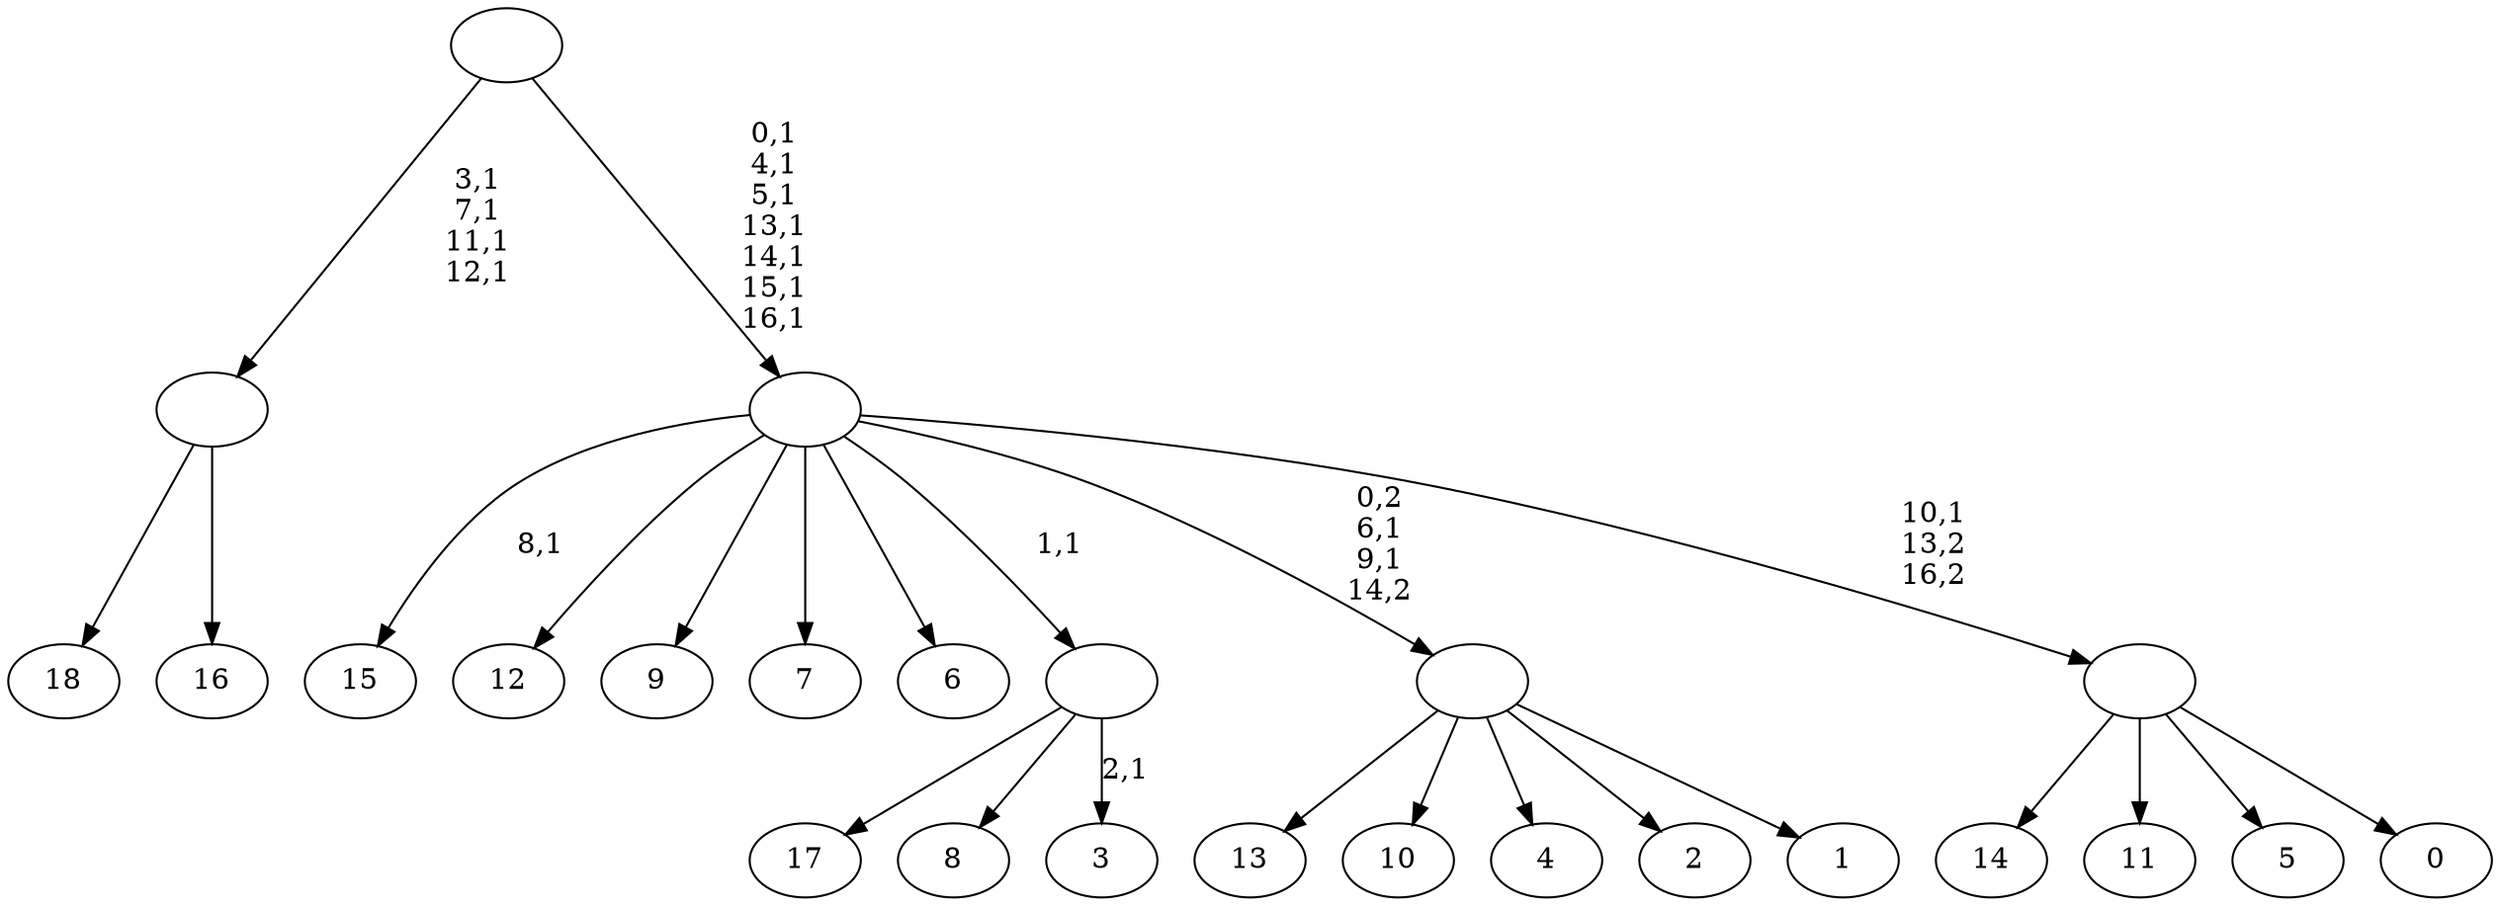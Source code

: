 digraph T {
	36 [label="18"]
	35 [label="17"]
	34 [label="16"]
	33 [label=""]
	29 [label="15"]
	27 [label="14"]
	26 [label="13"]
	25 [label="12"]
	24 [label="11"]
	23 [label="10"]
	22 [label="9"]
	21 [label="8"]
	20 [label="7"]
	19 [label="6"]
	18 [label="5"]
	17 [label="4"]
	16 [label="3"]
	14 [label=""]
	13 [label="2"]
	12 [label="1"]
	11 [label=""]
	9 [label="0"]
	8 [label=""]
	7 [label=""]
	0 [label=""]
	33 -> 36 [label=""]
	33 -> 34 [label=""]
	14 -> 16 [label="2,1"]
	14 -> 35 [label=""]
	14 -> 21 [label=""]
	11 -> 26 [label=""]
	11 -> 23 [label=""]
	11 -> 17 [label=""]
	11 -> 13 [label=""]
	11 -> 12 [label=""]
	8 -> 27 [label=""]
	8 -> 24 [label=""]
	8 -> 18 [label=""]
	8 -> 9 [label=""]
	7 -> 11 [label="0,2\n6,1\n9,1\n14,2"]
	7 -> 29 [label="8,1"]
	7 -> 25 [label=""]
	7 -> 22 [label=""]
	7 -> 20 [label=""]
	7 -> 19 [label=""]
	7 -> 14 [label="1,1"]
	7 -> 8 [label="10,1\n13,2\n16,2"]
	0 -> 7 [label="0,1\n4,1\n5,1\n13,1\n14,1\n15,1\n16,1"]
	0 -> 33 [label="3,1\n7,1\n11,1\n12,1"]
}
